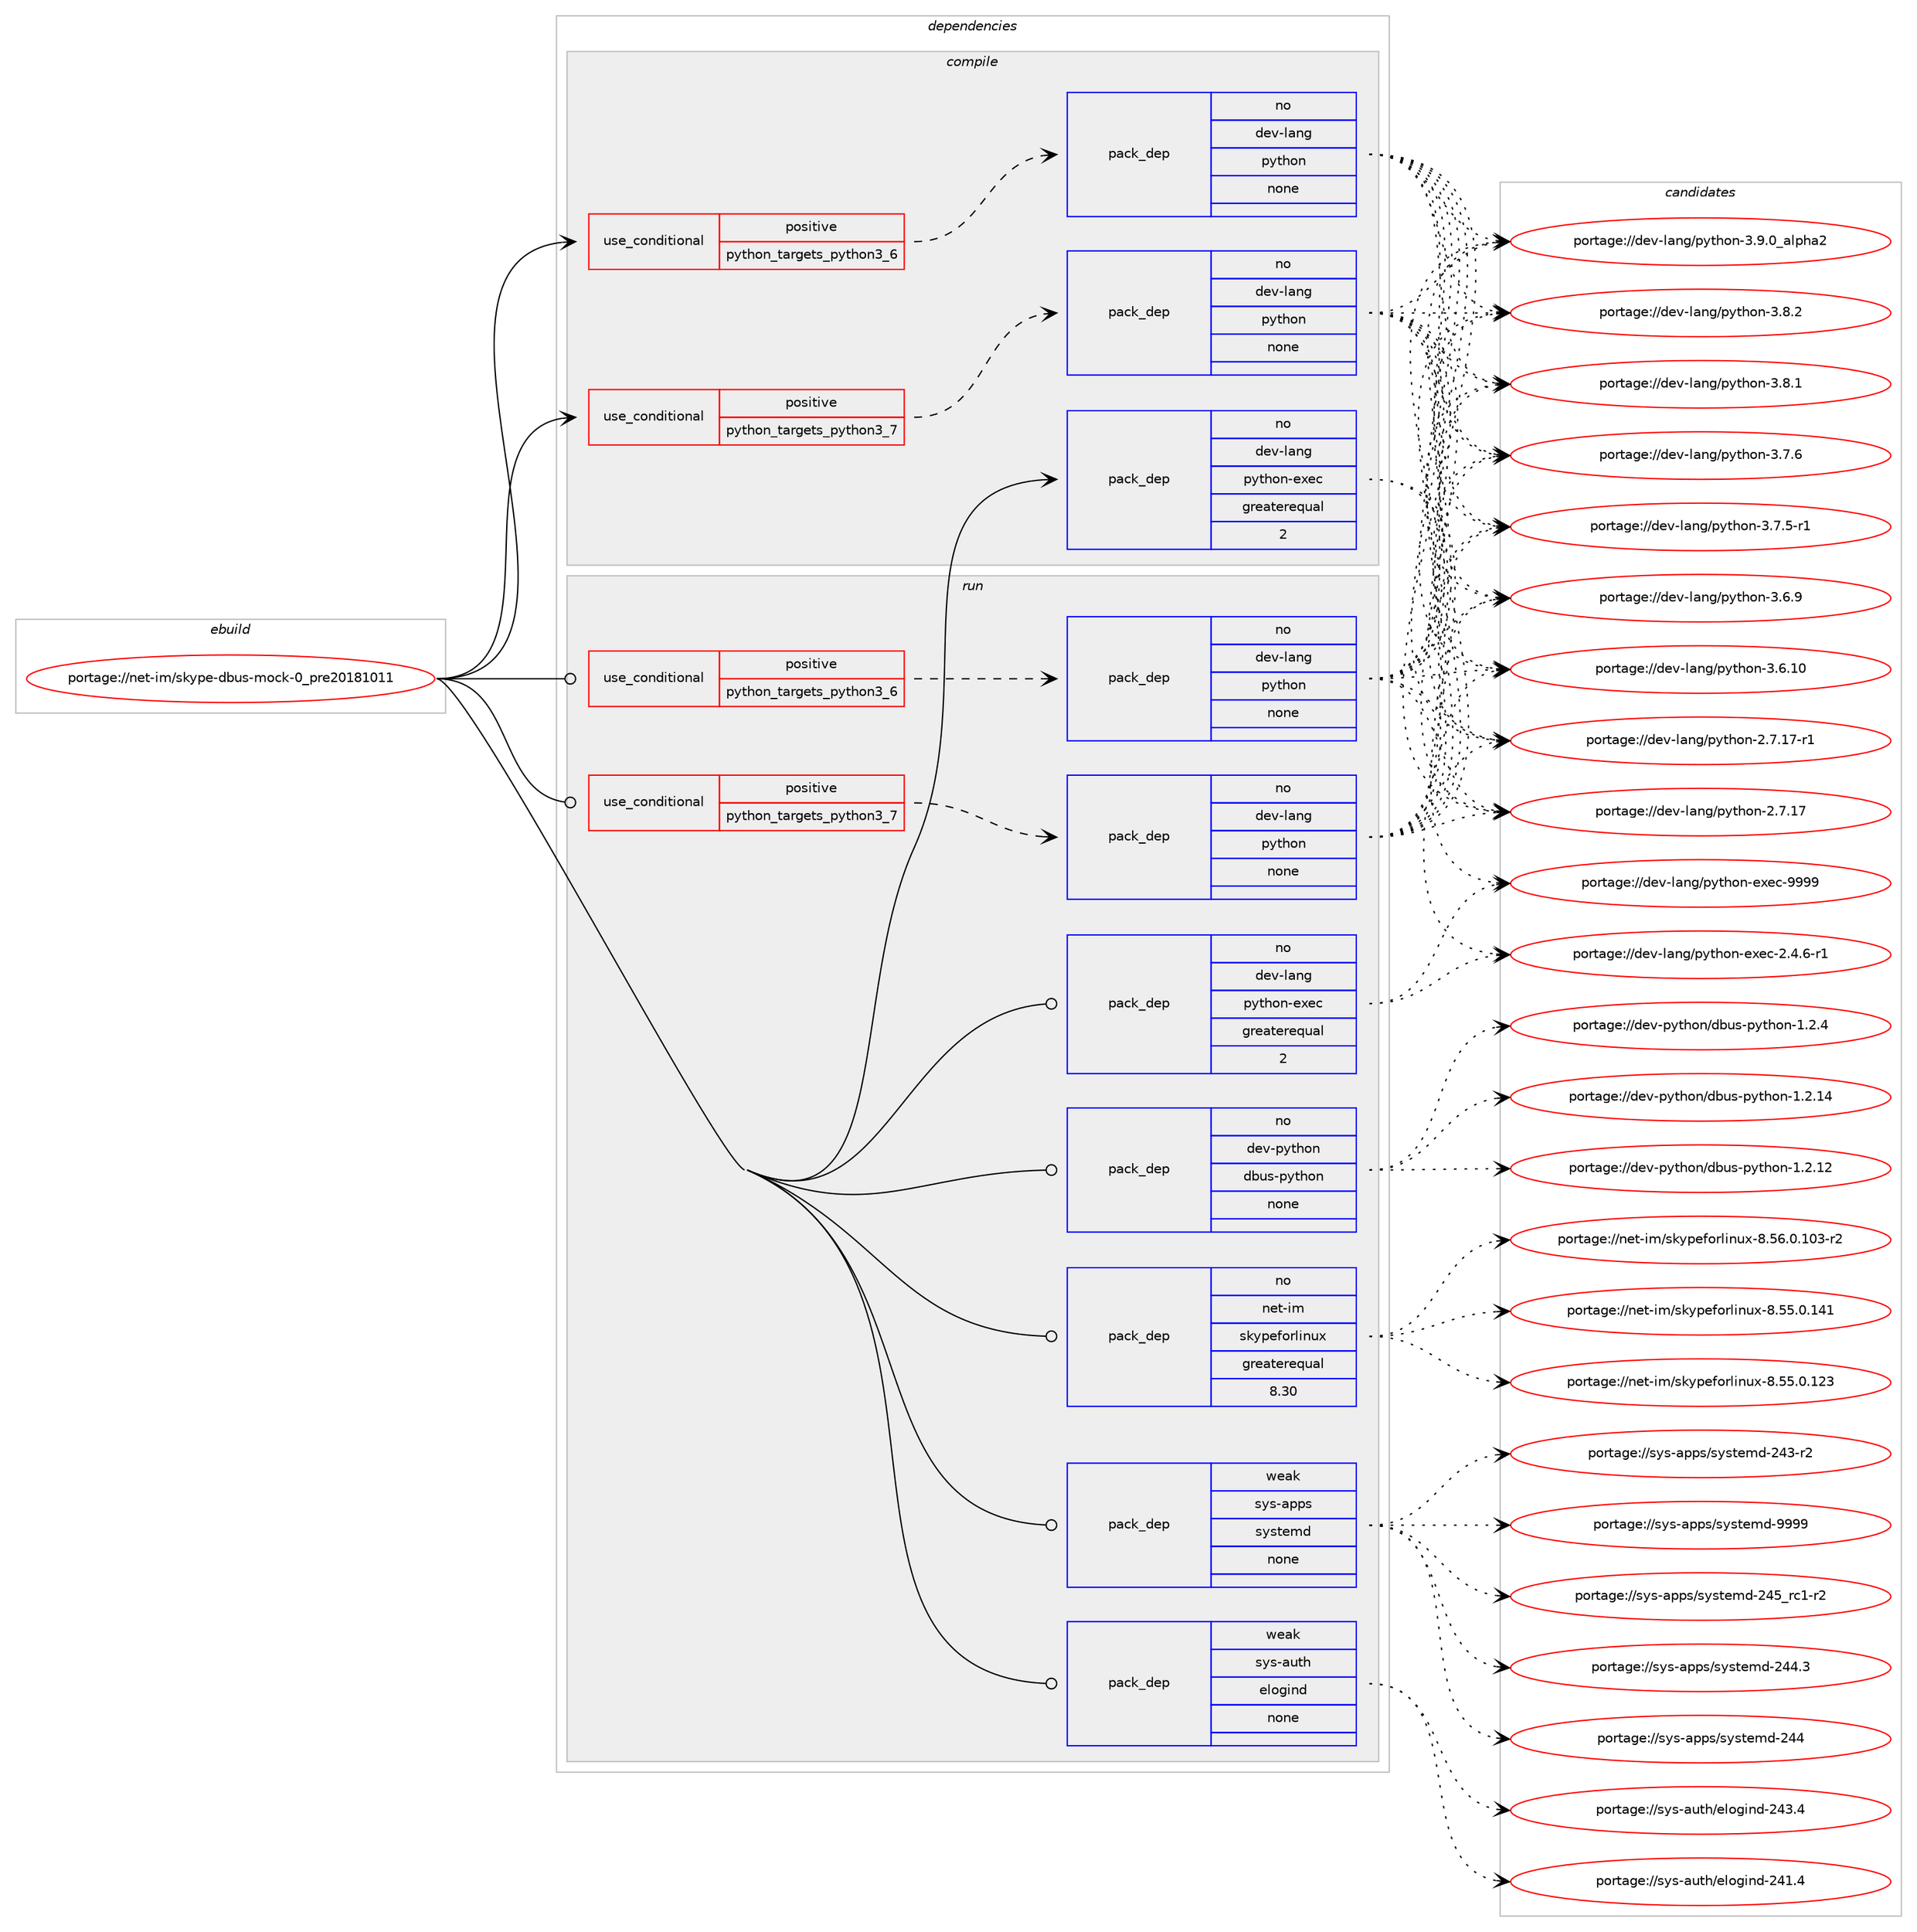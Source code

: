 digraph prolog {

# *************
# Graph options
# *************

newrank=true;
concentrate=true;
compound=true;
graph [rankdir=LR,fontname=Helvetica,fontsize=10,ranksep=1.5];#, ranksep=2.5, nodesep=0.2];
edge  [arrowhead=vee];
node  [fontname=Helvetica,fontsize=10];

# **********
# The ebuild
# **********

subgraph cluster_leftcol {
color=gray;
rank=same;
label=<<i>ebuild</i>>;
id [label="portage://net-im/skype-dbus-mock-0_pre20181011", color=red, width=4, href="../net-im/skype-dbus-mock-0_pre20181011.svg"];
}

# ****************
# The dependencies
# ****************

subgraph cluster_midcol {
color=gray;
label=<<i>dependencies</i>>;
subgraph cluster_compile {
fillcolor="#eeeeee";
style=filled;
label=<<i>compile</i>>;
subgraph cond20732 {
dependency92830 [label=<<TABLE BORDER="0" CELLBORDER="1" CELLSPACING="0" CELLPADDING="4"><TR><TD ROWSPAN="3" CELLPADDING="10">use_conditional</TD></TR><TR><TD>positive</TD></TR><TR><TD>python_targets_python3_6</TD></TR></TABLE>>, shape=none, color=red];
subgraph pack70385 {
dependency92831 [label=<<TABLE BORDER="0" CELLBORDER="1" CELLSPACING="0" CELLPADDING="4" WIDTH="220"><TR><TD ROWSPAN="6" CELLPADDING="30">pack_dep</TD></TR><TR><TD WIDTH="110">no</TD></TR><TR><TD>dev-lang</TD></TR><TR><TD>python</TD></TR><TR><TD>none</TD></TR><TR><TD></TD></TR></TABLE>>, shape=none, color=blue];
}
dependency92830:e -> dependency92831:w [weight=20,style="dashed",arrowhead="vee"];
}
id:e -> dependency92830:w [weight=20,style="solid",arrowhead="vee"];
subgraph cond20733 {
dependency92832 [label=<<TABLE BORDER="0" CELLBORDER="1" CELLSPACING="0" CELLPADDING="4"><TR><TD ROWSPAN="3" CELLPADDING="10">use_conditional</TD></TR><TR><TD>positive</TD></TR><TR><TD>python_targets_python3_7</TD></TR></TABLE>>, shape=none, color=red];
subgraph pack70386 {
dependency92833 [label=<<TABLE BORDER="0" CELLBORDER="1" CELLSPACING="0" CELLPADDING="4" WIDTH="220"><TR><TD ROWSPAN="6" CELLPADDING="30">pack_dep</TD></TR><TR><TD WIDTH="110">no</TD></TR><TR><TD>dev-lang</TD></TR><TR><TD>python</TD></TR><TR><TD>none</TD></TR><TR><TD></TD></TR></TABLE>>, shape=none, color=blue];
}
dependency92832:e -> dependency92833:w [weight=20,style="dashed",arrowhead="vee"];
}
id:e -> dependency92832:w [weight=20,style="solid",arrowhead="vee"];
subgraph pack70387 {
dependency92834 [label=<<TABLE BORDER="0" CELLBORDER="1" CELLSPACING="0" CELLPADDING="4" WIDTH="220"><TR><TD ROWSPAN="6" CELLPADDING="30">pack_dep</TD></TR><TR><TD WIDTH="110">no</TD></TR><TR><TD>dev-lang</TD></TR><TR><TD>python-exec</TD></TR><TR><TD>greaterequal</TD></TR><TR><TD>2</TD></TR></TABLE>>, shape=none, color=blue];
}
id:e -> dependency92834:w [weight=20,style="solid",arrowhead="vee"];
}
subgraph cluster_compileandrun {
fillcolor="#eeeeee";
style=filled;
label=<<i>compile and run</i>>;
}
subgraph cluster_run {
fillcolor="#eeeeee";
style=filled;
label=<<i>run</i>>;
subgraph cond20734 {
dependency92835 [label=<<TABLE BORDER="0" CELLBORDER="1" CELLSPACING="0" CELLPADDING="4"><TR><TD ROWSPAN="3" CELLPADDING="10">use_conditional</TD></TR><TR><TD>positive</TD></TR><TR><TD>python_targets_python3_6</TD></TR></TABLE>>, shape=none, color=red];
subgraph pack70388 {
dependency92836 [label=<<TABLE BORDER="0" CELLBORDER="1" CELLSPACING="0" CELLPADDING="4" WIDTH="220"><TR><TD ROWSPAN="6" CELLPADDING="30">pack_dep</TD></TR><TR><TD WIDTH="110">no</TD></TR><TR><TD>dev-lang</TD></TR><TR><TD>python</TD></TR><TR><TD>none</TD></TR><TR><TD></TD></TR></TABLE>>, shape=none, color=blue];
}
dependency92835:e -> dependency92836:w [weight=20,style="dashed",arrowhead="vee"];
}
id:e -> dependency92835:w [weight=20,style="solid",arrowhead="odot"];
subgraph cond20735 {
dependency92837 [label=<<TABLE BORDER="0" CELLBORDER="1" CELLSPACING="0" CELLPADDING="4"><TR><TD ROWSPAN="3" CELLPADDING="10">use_conditional</TD></TR><TR><TD>positive</TD></TR><TR><TD>python_targets_python3_7</TD></TR></TABLE>>, shape=none, color=red];
subgraph pack70389 {
dependency92838 [label=<<TABLE BORDER="0" CELLBORDER="1" CELLSPACING="0" CELLPADDING="4" WIDTH="220"><TR><TD ROWSPAN="6" CELLPADDING="30">pack_dep</TD></TR><TR><TD WIDTH="110">no</TD></TR><TR><TD>dev-lang</TD></TR><TR><TD>python</TD></TR><TR><TD>none</TD></TR><TR><TD></TD></TR></TABLE>>, shape=none, color=blue];
}
dependency92837:e -> dependency92838:w [weight=20,style="dashed",arrowhead="vee"];
}
id:e -> dependency92837:w [weight=20,style="solid",arrowhead="odot"];
subgraph pack70390 {
dependency92839 [label=<<TABLE BORDER="0" CELLBORDER="1" CELLSPACING="0" CELLPADDING="4" WIDTH="220"><TR><TD ROWSPAN="6" CELLPADDING="30">pack_dep</TD></TR><TR><TD WIDTH="110">no</TD></TR><TR><TD>dev-lang</TD></TR><TR><TD>python-exec</TD></TR><TR><TD>greaterequal</TD></TR><TR><TD>2</TD></TR></TABLE>>, shape=none, color=blue];
}
id:e -> dependency92839:w [weight=20,style="solid",arrowhead="odot"];
subgraph pack70391 {
dependency92840 [label=<<TABLE BORDER="0" CELLBORDER="1" CELLSPACING="0" CELLPADDING="4" WIDTH="220"><TR><TD ROWSPAN="6" CELLPADDING="30">pack_dep</TD></TR><TR><TD WIDTH="110">no</TD></TR><TR><TD>dev-python</TD></TR><TR><TD>dbus-python</TD></TR><TR><TD>none</TD></TR><TR><TD></TD></TR></TABLE>>, shape=none, color=blue];
}
id:e -> dependency92840:w [weight=20,style="solid",arrowhead="odot"];
subgraph pack70392 {
dependency92841 [label=<<TABLE BORDER="0" CELLBORDER="1" CELLSPACING="0" CELLPADDING="4" WIDTH="220"><TR><TD ROWSPAN="6" CELLPADDING="30">pack_dep</TD></TR><TR><TD WIDTH="110">no</TD></TR><TR><TD>net-im</TD></TR><TR><TD>skypeforlinux</TD></TR><TR><TD>greaterequal</TD></TR><TR><TD>8.30</TD></TR></TABLE>>, shape=none, color=blue];
}
id:e -> dependency92841:w [weight=20,style="solid",arrowhead="odot"];
subgraph pack70393 {
dependency92842 [label=<<TABLE BORDER="0" CELLBORDER="1" CELLSPACING="0" CELLPADDING="4" WIDTH="220"><TR><TD ROWSPAN="6" CELLPADDING="30">pack_dep</TD></TR><TR><TD WIDTH="110">weak</TD></TR><TR><TD>sys-apps</TD></TR><TR><TD>systemd</TD></TR><TR><TD>none</TD></TR><TR><TD></TD></TR></TABLE>>, shape=none, color=blue];
}
id:e -> dependency92842:w [weight=20,style="solid",arrowhead="odot"];
subgraph pack70394 {
dependency92843 [label=<<TABLE BORDER="0" CELLBORDER="1" CELLSPACING="0" CELLPADDING="4" WIDTH="220"><TR><TD ROWSPAN="6" CELLPADDING="30">pack_dep</TD></TR><TR><TD WIDTH="110">weak</TD></TR><TR><TD>sys-auth</TD></TR><TR><TD>elogind</TD></TR><TR><TD>none</TD></TR><TR><TD></TD></TR></TABLE>>, shape=none, color=blue];
}
id:e -> dependency92843:w [weight=20,style="solid",arrowhead="odot"];
}
}

# **************
# The candidates
# **************

subgraph cluster_choices {
rank=same;
color=gray;
label=<<i>candidates</i>>;

subgraph choice70385 {
color=black;
nodesep=1;
choice10010111845108971101034711212111610411111045514657464895971081121049750 [label="portage://dev-lang/python-3.9.0_alpha2", color=red, width=4,href="../dev-lang/python-3.9.0_alpha2.svg"];
choice100101118451089711010347112121116104111110455146564650 [label="portage://dev-lang/python-3.8.2", color=red, width=4,href="../dev-lang/python-3.8.2.svg"];
choice100101118451089711010347112121116104111110455146564649 [label="portage://dev-lang/python-3.8.1", color=red, width=4,href="../dev-lang/python-3.8.1.svg"];
choice100101118451089711010347112121116104111110455146554654 [label="portage://dev-lang/python-3.7.6", color=red, width=4,href="../dev-lang/python-3.7.6.svg"];
choice1001011184510897110103471121211161041111104551465546534511449 [label="portage://dev-lang/python-3.7.5-r1", color=red, width=4,href="../dev-lang/python-3.7.5-r1.svg"];
choice100101118451089711010347112121116104111110455146544657 [label="portage://dev-lang/python-3.6.9", color=red, width=4,href="../dev-lang/python-3.6.9.svg"];
choice10010111845108971101034711212111610411111045514654464948 [label="portage://dev-lang/python-3.6.10", color=red, width=4,href="../dev-lang/python-3.6.10.svg"];
choice100101118451089711010347112121116104111110455046554649554511449 [label="portage://dev-lang/python-2.7.17-r1", color=red, width=4,href="../dev-lang/python-2.7.17-r1.svg"];
choice10010111845108971101034711212111610411111045504655464955 [label="portage://dev-lang/python-2.7.17", color=red, width=4,href="../dev-lang/python-2.7.17.svg"];
dependency92831:e -> choice10010111845108971101034711212111610411111045514657464895971081121049750:w [style=dotted,weight="100"];
dependency92831:e -> choice100101118451089711010347112121116104111110455146564650:w [style=dotted,weight="100"];
dependency92831:e -> choice100101118451089711010347112121116104111110455146564649:w [style=dotted,weight="100"];
dependency92831:e -> choice100101118451089711010347112121116104111110455146554654:w [style=dotted,weight="100"];
dependency92831:e -> choice1001011184510897110103471121211161041111104551465546534511449:w [style=dotted,weight="100"];
dependency92831:e -> choice100101118451089711010347112121116104111110455146544657:w [style=dotted,weight="100"];
dependency92831:e -> choice10010111845108971101034711212111610411111045514654464948:w [style=dotted,weight="100"];
dependency92831:e -> choice100101118451089711010347112121116104111110455046554649554511449:w [style=dotted,weight="100"];
dependency92831:e -> choice10010111845108971101034711212111610411111045504655464955:w [style=dotted,weight="100"];
}
subgraph choice70386 {
color=black;
nodesep=1;
choice10010111845108971101034711212111610411111045514657464895971081121049750 [label="portage://dev-lang/python-3.9.0_alpha2", color=red, width=4,href="../dev-lang/python-3.9.0_alpha2.svg"];
choice100101118451089711010347112121116104111110455146564650 [label="portage://dev-lang/python-3.8.2", color=red, width=4,href="../dev-lang/python-3.8.2.svg"];
choice100101118451089711010347112121116104111110455146564649 [label="portage://dev-lang/python-3.8.1", color=red, width=4,href="../dev-lang/python-3.8.1.svg"];
choice100101118451089711010347112121116104111110455146554654 [label="portage://dev-lang/python-3.7.6", color=red, width=4,href="../dev-lang/python-3.7.6.svg"];
choice1001011184510897110103471121211161041111104551465546534511449 [label="portage://dev-lang/python-3.7.5-r1", color=red, width=4,href="../dev-lang/python-3.7.5-r1.svg"];
choice100101118451089711010347112121116104111110455146544657 [label="portage://dev-lang/python-3.6.9", color=red, width=4,href="../dev-lang/python-3.6.9.svg"];
choice10010111845108971101034711212111610411111045514654464948 [label="portage://dev-lang/python-3.6.10", color=red, width=4,href="../dev-lang/python-3.6.10.svg"];
choice100101118451089711010347112121116104111110455046554649554511449 [label="portage://dev-lang/python-2.7.17-r1", color=red, width=4,href="../dev-lang/python-2.7.17-r1.svg"];
choice10010111845108971101034711212111610411111045504655464955 [label="portage://dev-lang/python-2.7.17", color=red, width=4,href="../dev-lang/python-2.7.17.svg"];
dependency92833:e -> choice10010111845108971101034711212111610411111045514657464895971081121049750:w [style=dotted,weight="100"];
dependency92833:e -> choice100101118451089711010347112121116104111110455146564650:w [style=dotted,weight="100"];
dependency92833:e -> choice100101118451089711010347112121116104111110455146564649:w [style=dotted,weight="100"];
dependency92833:e -> choice100101118451089711010347112121116104111110455146554654:w [style=dotted,weight="100"];
dependency92833:e -> choice1001011184510897110103471121211161041111104551465546534511449:w [style=dotted,weight="100"];
dependency92833:e -> choice100101118451089711010347112121116104111110455146544657:w [style=dotted,weight="100"];
dependency92833:e -> choice10010111845108971101034711212111610411111045514654464948:w [style=dotted,weight="100"];
dependency92833:e -> choice100101118451089711010347112121116104111110455046554649554511449:w [style=dotted,weight="100"];
dependency92833:e -> choice10010111845108971101034711212111610411111045504655464955:w [style=dotted,weight="100"];
}
subgraph choice70387 {
color=black;
nodesep=1;
choice10010111845108971101034711212111610411111045101120101994557575757 [label="portage://dev-lang/python-exec-9999", color=red, width=4,href="../dev-lang/python-exec-9999.svg"];
choice10010111845108971101034711212111610411111045101120101994550465246544511449 [label="portage://dev-lang/python-exec-2.4.6-r1", color=red, width=4,href="../dev-lang/python-exec-2.4.6-r1.svg"];
dependency92834:e -> choice10010111845108971101034711212111610411111045101120101994557575757:w [style=dotted,weight="100"];
dependency92834:e -> choice10010111845108971101034711212111610411111045101120101994550465246544511449:w [style=dotted,weight="100"];
}
subgraph choice70388 {
color=black;
nodesep=1;
choice10010111845108971101034711212111610411111045514657464895971081121049750 [label="portage://dev-lang/python-3.9.0_alpha2", color=red, width=4,href="../dev-lang/python-3.9.0_alpha2.svg"];
choice100101118451089711010347112121116104111110455146564650 [label="portage://dev-lang/python-3.8.2", color=red, width=4,href="../dev-lang/python-3.8.2.svg"];
choice100101118451089711010347112121116104111110455146564649 [label="portage://dev-lang/python-3.8.1", color=red, width=4,href="../dev-lang/python-3.8.1.svg"];
choice100101118451089711010347112121116104111110455146554654 [label="portage://dev-lang/python-3.7.6", color=red, width=4,href="../dev-lang/python-3.7.6.svg"];
choice1001011184510897110103471121211161041111104551465546534511449 [label="portage://dev-lang/python-3.7.5-r1", color=red, width=4,href="../dev-lang/python-3.7.5-r1.svg"];
choice100101118451089711010347112121116104111110455146544657 [label="portage://dev-lang/python-3.6.9", color=red, width=4,href="../dev-lang/python-3.6.9.svg"];
choice10010111845108971101034711212111610411111045514654464948 [label="portage://dev-lang/python-3.6.10", color=red, width=4,href="../dev-lang/python-3.6.10.svg"];
choice100101118451089711010347112121116104111110455046554649554511449 [label="portage://dev-lang/python-2.7.17-r1", color=red, width=4,href="../dev-lang/python-2.7.17-r1.svg"];
choice10010111845108971101034711212111610411111045504655464955 [label="portage://dev-lang/python-2.7.17", color=red, width=4,href="../dev-lang/python-2.7.17.svg"];
dependency92836:e -> choice10010111845108971101034711212111610411111045514657464895971081121049750:w [style=dotted,weight="100"];
dependency92836:e -> choice100101118451089711010347112121116104111110455146564650:w [style=dotted,weight="100"];
dependency92836:e -> choice100101118451089711010347112121116104111110455146564649:w [style=dotted,weight="100"];
dependency92836:e -> choice100101118451089711010347112121116104111110455146554654:w [style=dotted,weight="100"];
dependency92836:e -> choice1001011184510897110103471121211161041111104551465546534511449:w [style=dotted,weight="100"];
dependency92836:e -> choice100101118451089711010347112121116104111110455146544657:w [style=dotted,weight="100"];
dependency92836:e -> choice10010111845108971101034711212111610411111045514654464948:w [style=dotted,weight="100"];
dependency92836:e -> choice100101118451089711010347112121116104111110455046554649554511449:w [style=dotted,weight="100"];
dependency92836:e -> choice10010111845108971101034711212111610411111045504655464955:w [style=dotted,weight="100"];
}
subgraph choice70389 {
color=black;
nodesep=1;
choice10010111845108971101034711212111610411111045514657464895971081121049750 [label="portage://dev-lang/python-3.9.0_alpha2", color=red, width=4,href="../dev-lang/python-3.9.0_alpha2.svg"];
choice100101118451089711010347112121116104111110455146564650 [label="portage://dev-lang/python-3.8.2", color=red, width=4,href="../dev-lang/python-3.8.2.svg"];
choice100101118451089711010347112121116104111110455146564649 [label="portage://dev-lang/python-3.8.1", color=red, width=4,href="../dev-lang/python-3.8.1.svg"];
choice100101118451089711010347112121116104111110455146554654 [label="portage://dev-lang/python-3.7.6", color=red, width=4,href="../dev-lang/python-3.7.6.svg"];
choice1001011184510897110103471121211161041111104551465546534511449 [label="portage://dev-lang/python-3.7.5-r1", color=red, width=4,href="../dev-lang/python-3.7.5-r1.svg"];
choice100101118451089711010347112121116104111110455146544657 [label="portage://dev-lang/python-3.6.9", color=red, width=4,href="../dev-lang/python-3.6.9.svg"];
choice10010111845108971101034711212111610411111045514654464948 [label="portage://dev-lang/python-3.6.10", color=red, width=4,href="../dev-lang/python-3.6.10.svg"];
choice100101118451089711010347112121116104111110455046554649554511449 [label="portage://dev-lang/python-2.7.17-r1", color=red, width=4,href="../dev-lang/python-2.7.17-r1.svg"];
choice10010111845108971101034711212111610411111045504655464955 [label="portage://dev-lang/python-2.7.17", color=red, width=4,href="../dev-lang/python-2.7.17.svg"];
dependency92838:e -> choice10010111845108971101034711212111610411111045514657464895971081121049750:w [style=dotted,weight="100"];
dependency92838:e -> choice100101118451089711010347112121116104111110455146564650:w [style=dotted,weight="100"];
dependency92838:e -> choice100101118451089711010347112121116104111110455146564649:w [style=dotted,weight="100"];
dependency92838:e -> choice100101118451089711010347112121116104111110455146554654:w [style=dotted,weight="100"];
dependency92838:e -> choice1001011184510897110103471121211161041111104551465546534511449:w [style=dotted,weight="100"];
dependency92838:e -> choice100101118451089711010347112121116104111110455146544657:w [style=dotted,weight="100"];
dependency92838:e -> choice10010111845108971101034711212111610411111045514654464948:w [style=dotted,weight="100"];
dependency92838:e -> choice100101118451089711010347112121116104111110455046554649554511449:w [style=dotted,weight="100"];
dependency92838:e -> choice10010111845108971101034711212111610411111045504655464955:w [style=dotted,weight="100"];
}
subgraph choice70390 {
color=black;
nodesep=1;
choice10010111845108971101034711212111610411111045101120101994557575757 [label="portage://dev-lang/python-exec-9999", color=red, width=4,href="../dev-lang/python-exec-9999.svg"];
choice10010111845108971101034711212111610411111045101120101994550465246544511449 [label="portage://dev-lang/python-exec-2.4.6-r1", color=red, width=4,href="../dev-lang/python-exec-2.4.6-r1.svg"];
dependency92839:e -> choice10010111845108971101034711212111610411111045101120101994557575757:w [style=dotted,weight="100"];
dependency92839:e -> choice10010111845108971101034711212111610411111045101120101994550465246544511449:w [style=dotted,weight="100"];
}
subgraph choice70391 {
color=black;
nodesep=1;
choice10010111845112121116104111110471009811711545112121116104111110454946504652 [label="portage://dev-python/dbus-python-1.2.4", color=red, width=4,href="../dev-python/dbus-python-1.2.4.svg"];
choice1001011184511212111610411111047100981171154511212111610411111045494650464952 [label="portage://dev-python/dbus-python-1.2.14", color=red, width=4,href="../dev-python/dbus-python-1.2.14.svg"];
choice1001011184511212111610411111047100981171154511212111610411111045494650464950 [label="portage://dev-python/dbus-python-1.2.12", color=red, width=4,href="../dev-python/dbus-python-1.2.12.svg"];
dependency92840:e -> choice10010111845112121116104111110471009811711545112121116104111110454946504652:w [style=dotted,weight="100"];
dependency92840:e -> choice1001011184511212111610411111047100981171154511212111610411111045494650464952:w [style=dotted,weight="100"];
dependency92840:e -> choice1001011184511212111610411111047100981171154511212111610411111045494650464950:w [style=dotted,weight="100"];
}
subgraph choice70392 {
color=black;
nodesep=1;
choice110101116451051094711510712111210110211111410810511011712045564653544648464948514511450 [label="portage://net-im/skypeforlinux-8.56.0.103-r2", color=red, width=4,href="../net-im/skypeforlinux-8.56.0.103-r2.svg"];
choice11010111645105109471151071211121011021111141081051101171204556465353464846495249 [label="portage://net-im/skypeforlinux-8.55.0.141", color=red, width=4,href="../net-im/skypeforlinux-8.55.0.141.svg"];
choice11010111645105109471151071211121011021111141081051101171204556465353464846495051 [label="portage://net-im/skypeforlinux-8.55.0.123", color=red, width=4,href="../net-im/skypeforlinux-8.55.0.123.svg"];
dependency92841:e -> choice110101116451051094711510712111210110211111410810511011712045564653544648464948514511450:w [style=dotted,weight="100"];
dependency92841:e -> choice11010111645105109471151071211121011021111141081051101171204556465353464846495249:w [style=dotted,weight="100"];
dependency92841:e -> choice11010111645105109471151071211121011021111141081051101171204556465353464846495051:w [style=dotted,weight="100"];
}
subgraph choice70393 {
color=black;
nodesep=1;
choice1151211154597112112115471151211151161011091004557575757 [label="portage://sys-apps/systemd-9999", color=red, width=4,href="../sys-apps/systemd-9999.svg"];
choice115121115459711211211547115121115116101109100455052539511499494511450 [label="portage://sys-apps/systemd-245_rc1-r2", color=red, width=4,href="../sys-apps/systemd-245_rc1-r2.svg"];
choice115121115459711211211547115121115116101109100455052524651 [label="portage://sys-apps/systemd-244.3", color=red, width=4,href="../sys-apps/systemd-244.3.svg"];
choice11512111545971121121154711512111511610110910045505252 [label="portage://sys-apps/systemd-244", color=red, width=4,href="../sys-apps/systemd-244.svg"];
choice115121115459711211211547115121115116101109100455052514511450 [label="portage://sys-apps/systemd-243-r2", color=red, width=4,href="../sys-apps/systemd-243-r2.svg"];
dependency92842:e -> choice1151211154597112112115471151211151161011091004557575757:w [style=dotted,weight="100"];
dependency92842:e -> choice115121115459711211211547115121115116101109100455052539511499494511450:w [style=dotted,weight="100"];
dependency92842:e -> choice115121115459711211211547115121115116101109100455052524651:w [style=dotted,weight="100"];
dependency92842:e -> choice11512111545971121121154711512111511610110910045505252:w [style=dotted,weight="100"];
dependency92842:e -> choice115121115459711211211547115121115116101109100455052514511450:w [style=dotted,weight="100"];
}
subgraph choice70394 {
color=black;
nodesep=1;
choice115121115459711711610447101108111103105110100455052514652 [label="portage://sys-auth/elogind-243.4", color=red, width=4,href="../sys-auth/elogind-243.4.svg"];
choice115121115459711711610447101108111103105110100455052494652 [label="portage://sys-auth/elogind-241.4", color=red, width=4,href="../sys-auth/elogind-241.4.svg"];
dependency92843:e -> choice115121115459711711610447101108111103105110100455052514652:w [style=dotted,weight="100"];
dependency92843:e -> choice115121115459711711610447101108111103105110100455052494652:w [style=dotted,weight="100"];
}
}

}
